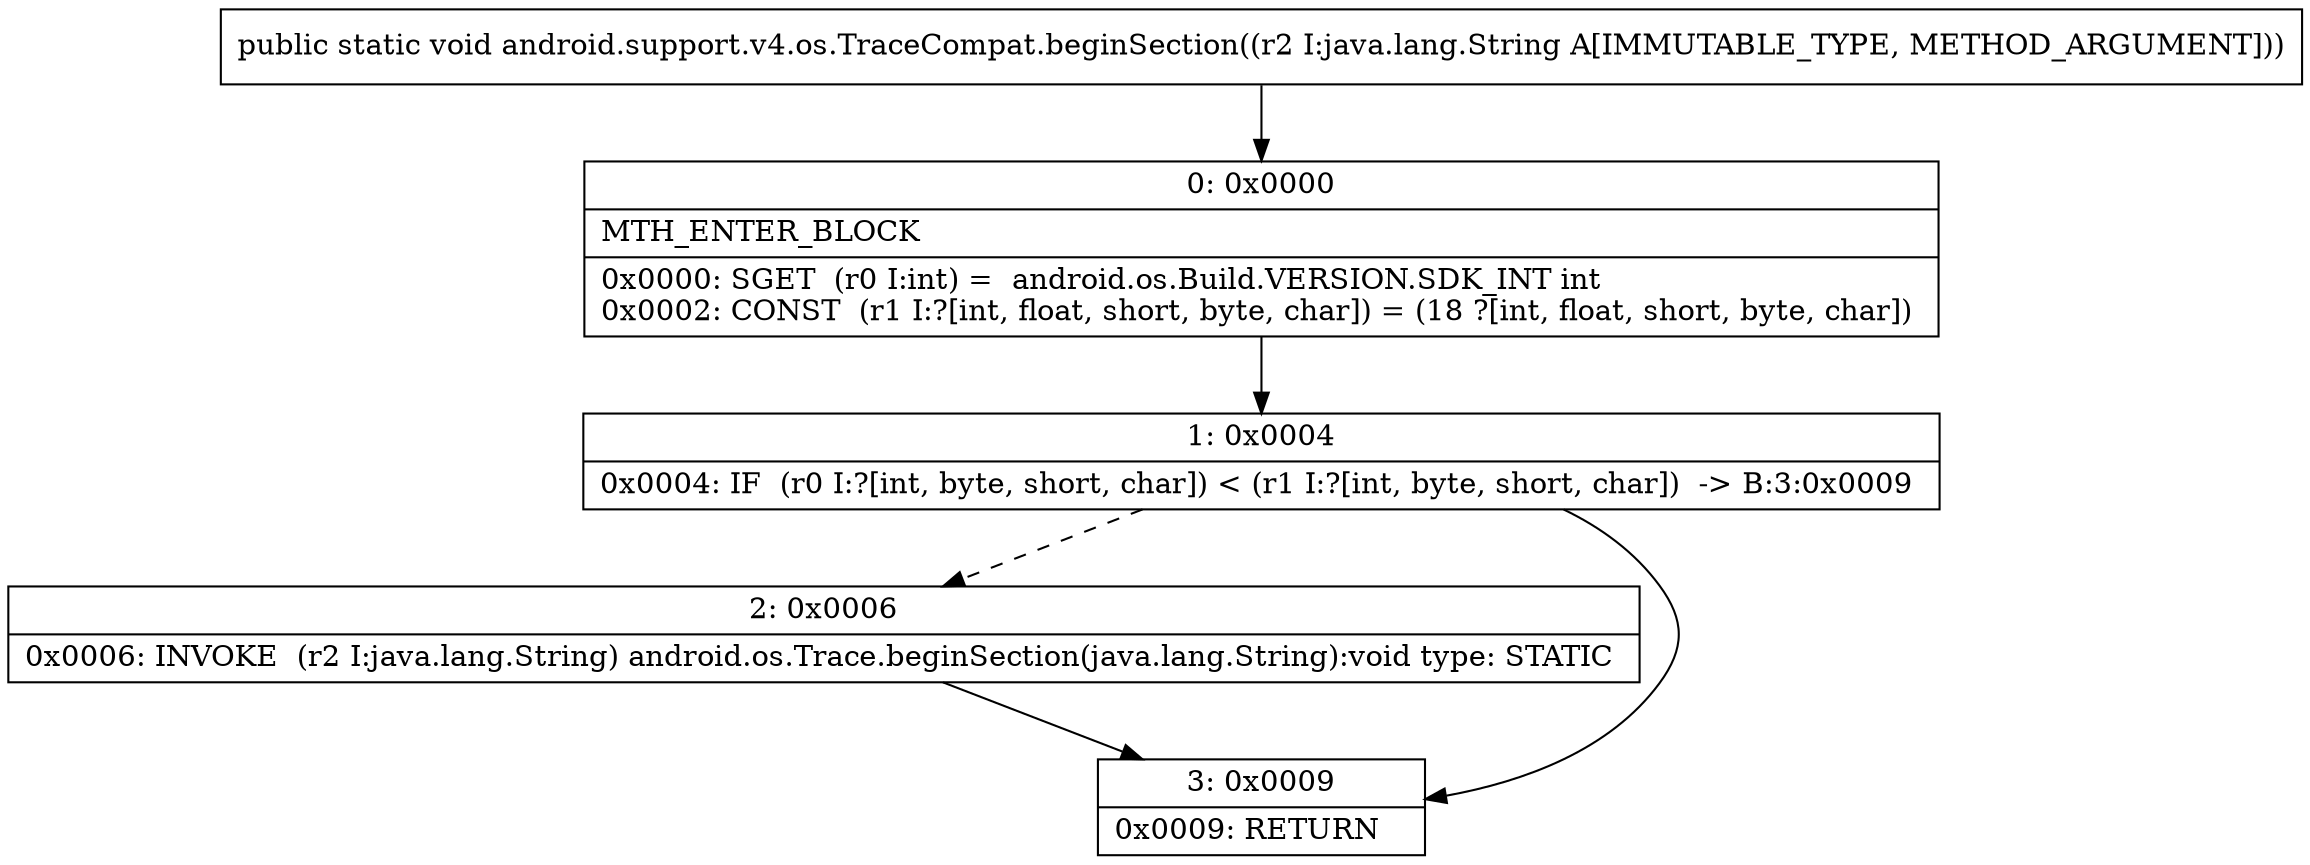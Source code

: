 digraph "CFG forandroid.support.v4.os.TraceCompat.beginSection(Ljava\/lang\/String;)V" {
Node_0 [shape=record,label="{0\:\ 0x0000|MTH_ENTER_BLOCK\l|0x0000: SGET  (r0 I:int) =  android.os.Build.VERSION.SDK_INT int \l0x0002: CONST  (r1 I:?[int, float, short, byte, char]) = (18 ?[int, float, short, byte, char]) \l}"];
Node_1 [shape=record,label="{1\:\ 0x0004|0x0004: IF  (r0 I:?[int, byte, short, char]) \< (r1 I:?[int, byte, short, char])  \-\> B:3:0x0009 \l}"];
Node_2 [shape=record,label="{2\:\ 0x0006|0x0006: INVOKE  (r2 I:java.lang.String) android.os.Trace.beginSection(java.lang.String):void type: STATIC \l}"];
Node_3 [shape=record,label="{3\:\ 0x0009|0x0009: RETURN   \l}"];
MethodNode[shape=record,label="{public static void android.support.v4.os.TraceCompat.beginSection((r2 I:java.lang.String A[IMMUTABLE_TYPE, METHOD_ARGUMENT])) }"];
MethodNode -> Node_0;
Node_0 -> Node_1;
Node_1 -> Node_2[style=dashed];
Node_1 -> Node_3;
Node_2 -> Node_3;
}

